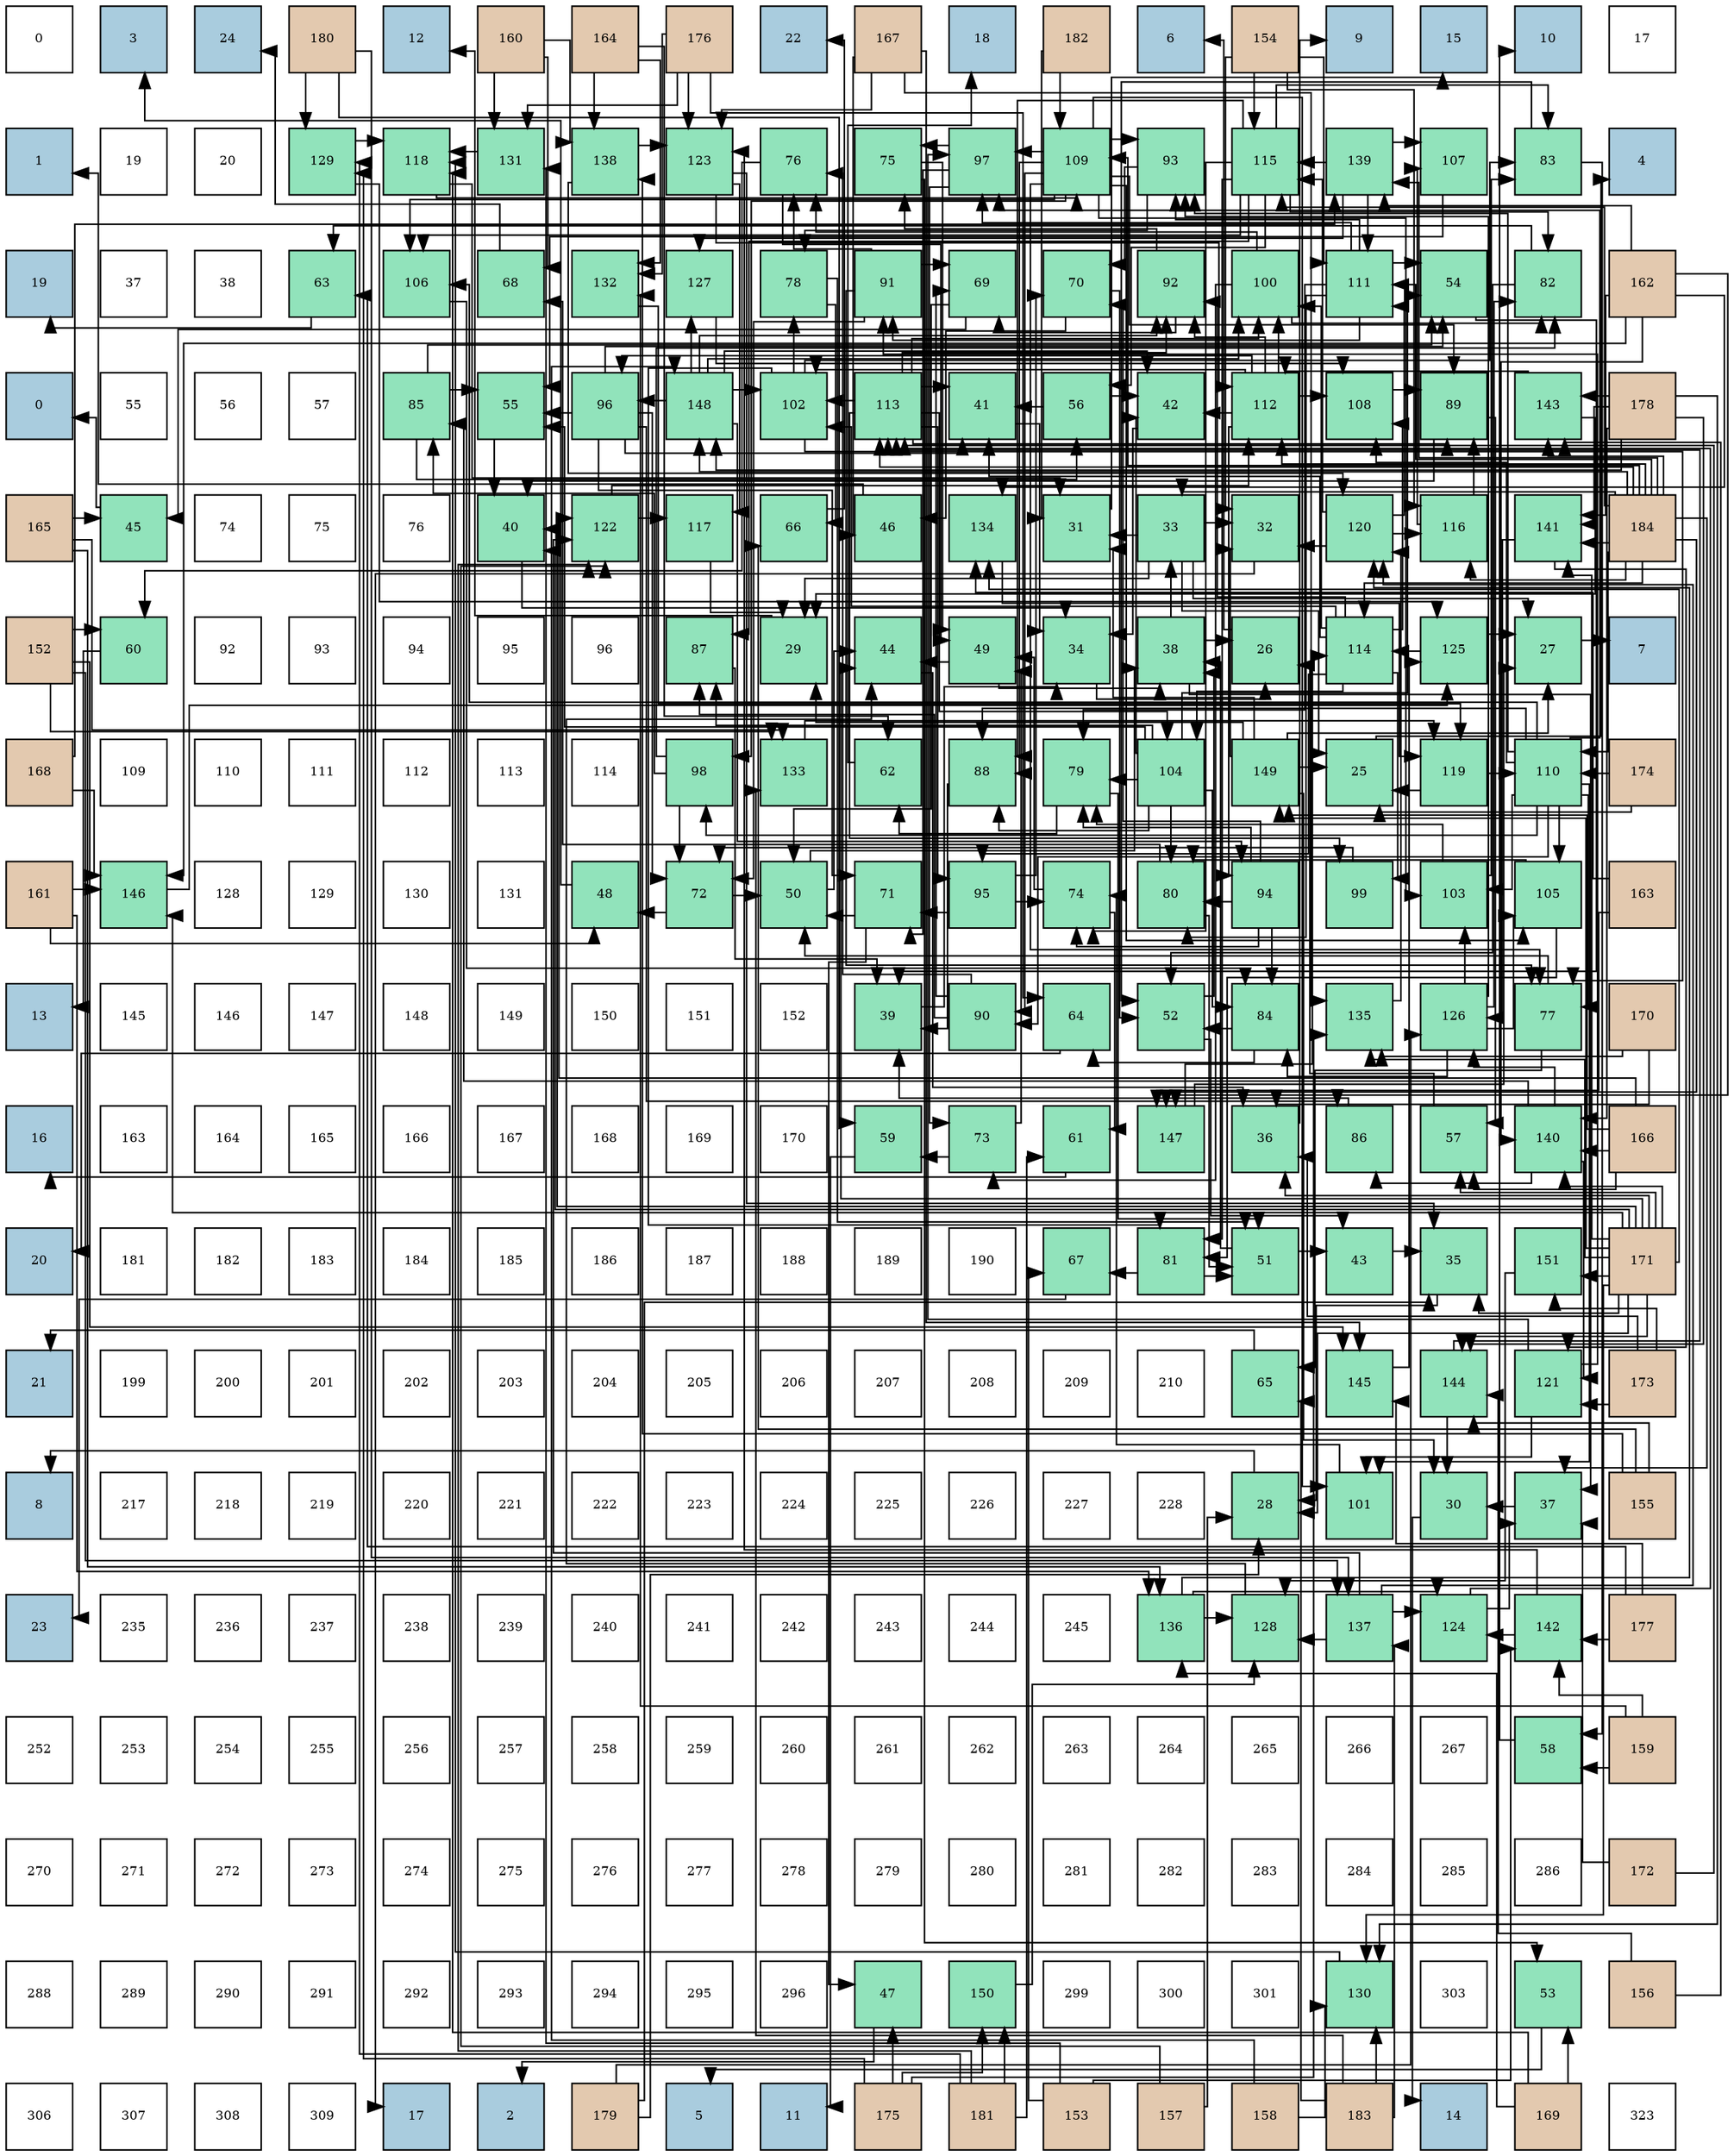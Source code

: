 digraph layout{
 rankdir=TB;
 splines=ortho;
 node [style=filled shape=square fixedsize=true width=0.6];
0[label="0", fontsize=8, fillcolor="#ffffff"];
1[label="3", fontsize=8, fillcolor="#a9ccde"];
2[label="24", fontsize=8, fillcolor="#a9ccde"];
3[label="180", fontsize=8, fillcolor="#e3c9af"];
4[label="12", fontsize=8, fillcolor="#a9ccde"];
5[label="160", fontsize=8, fillcolor="#e3c9af"];
6[label="164", fontsize=8, fillcolor="#e3c9af"];
7[label="176", fontsize=8, fillcolor="#e3c9af"];
8[label="22", fontsize=8, fillcolor="#a9ccde"];
9[label="167", fontsize=8, fillcolor="#e3c9af"];
10[label="18", fontsize=8, fillcolor="#a9ccde"];
11[label="182", fontsize=8, fillcolor="#e3c9af"];
12[label="6", fontsize=8, fillcolor="#a9ccde"];
13[label="154", fontsize=8, fillcolor="#e3c9af"];
14[label="9", fontsize=8, fillcolor="#a9ccde"];
15[label="15", fontsize=8, fillcolor="#a9ccde"];
16[label="10", fontsize=8, fillcolor="#a9ccde"];
17[label="17", fontsize=8, fillcolor="#ffffff"];
18[label="1", fontsize=8, fillcolor="#a9ccde"];
19[label="19", fontsize=8, fillcolor="#ffffff"];
20[label="20", fontsize=8, fillcolor="#ffffff"];
21[label="129", fontsize=8, fillcolor="#91e3bb"];
22[label="118", fontsize=8, fillcolor="#91e3bb"];
23[label="131", fontsize=8, fillcolor="#91e3bb"];
24[label="138", fontsize=8, fillcolor="#91e3bb"];
25[label="123", fontsize=8, fillcolor="#91e3bb"];
26[label="76", fontsize=8, fillcolor="#91e3bb"];
27[label="75", fontsize=8, fillcolor="#91e3bb"];
28[label="97", fontsize=8, fillcolor="#91e3bb"];
29[label="109", fontsize=8, fillcolor="#91e3bb"];
30[label="93", fontsize=8, fillcolor="#91e3bb"];
31[label="115", fontsize=8, fillcolor="#91e3bb"];
32[label="139", fontsize=8, fillcolor="#91e3bb"];
33[label="107", fontsize=8, fillcolor="#91e3bb"];
34[label="83", fontsize=8, fillcolor="#91e3bb"];
35[label="4", fontsize=8, fillcolor="#a9ccde"];
36[label="19", fontsize=8, fillcolor="#a9ccde"];
37[label="37", fontsize=8, fillcolor="#ffffff"];
38[label="38", fontsize=8, fillcolor="#ffffff"];
39[label="63", fontsize=8, fillcolor="#91e3bb"];
40[label="106", fontsize=8, fillcolor="#91e3bb"];
41[label="68", fontsize=8, fillcolor="#91e3bb"];
42[label="132", fontsize=8, fillcolor="#91e3bb"];
43[label="127", fontsize=8, fillcolor="#91e3bb"];
44[label="78", fontsize=8, fillcolor="#91e3bb"];
45[label="91", fontsize=8, fillcolor="#91e3bb"];
46[label="69", fontsize=8, fillcolor="#91e3bb"];
47[label="70", fontsize=8, fillcolor="#91e3bb"];
48[label="92", fontsize=8, fillcolor="#91e3bb"];
49[label="100", fontsize=8, fillcolor="#91e3bb"];
50[label="111", fontsize=8, fillcolor="#91e3bb"];
51[label="54", fontsize=8, fillcolor="#91e3bb"];
52[label="82", fontsize=8, fillcolor="#91e3bb"];
53[label="162", fontsize=8, fillcolor="#e3c9af"];
54[label="0", fontsize=8, fillcolor="#a9ccde"];
55[label="55", fontsize=8, fillcolor="#ffffff"];
56[label="56", fontsize=8, fillcolor="#ffffff"];
57[label="57", fontsize=8, fillcolor="#ffffff"];
58[label="85", fontsize=8, fillcolor="#91e3bb"];
59[label="55", fontsize=8, fillcolor="#91e3bb"];
60[label="96", fontsize=8, fillcolor="#91e3bb"];
61[label="148", fontsize=8, fillcolor="#91e3bb"];
62[label="102", fontsize=8, fillcolor="#91e3bb"];
63[label="113", fontsize=8, fillcolor="#91e3bb"];
64[label="41", fontsize=8, fillcolor="#91e3bb"];
65[label="56", fontsize=8, fillcolor="#91e3bb"];
66[label="42", fontsize=8, fillcolor="#91e3bb"];
67[label="112", fontsize=8, fillcolor="#91e3bb"];
68[label="108", fontsize=8, fillcolor="#91e3bb"];
69[label="89", fontsize=8, fillcolor="#91e3bb"];
70[label="143", fontsize=8, fillcolor="#91e3bb"];
71[label="178", fontsize=8, fillcolor="#e3c9af"];
72[label="165", fontsize=8, fillcolor="#e3c9af"];
73[label="45", fontsize=8, fillcolor="#91e3bb"];
74[label="74", fontsize=8, fillcolor="#ffffff"];
75[label="75", fontsize=8, fillcolor="#ffffff"];
76[label="76", fontsize=8, fillcolor="#ffffff"];
77[label="40", fontsize=8, fillcolor="#91e3bb"];
78[label="122", fontsize=8, fillcolor="#91e3bb"];
79[label="117", fontsize=8, fillcolor="#91e3bb"];
80[label="66", fontsize=8, fillcolor="#91e3bb"];
81[label="46", fontsize=8, fillcolor="#91e3bb"];
82[label="134", fontsize=8, fillcolor="#91e3bb"];
83[label="31", fontsize=8, fillcolor="#91e3bb"];
84[label="33", fontsize=8, fillcolor="#91e3bb"];
85[label="32", fontsize=8, fillcolor="#91e3bb"];
86[label="120", fontsize=8, fillcolor="#91e3bb"];
87[label="116", fontsize=8, fillcolor="#91e3bb"];
88[label="141", fontsize=8, fillcolor="#91e3bb"];
89[label="184", fontsize=8, fillcolor="#e3c9af"];
90[label="152", fontsize=8, fillcolor="#e3c9af"];
91[label="60", fontsize=8, fillcolor="#91e3bb"];
92[label="92", fontsize=8, fillcolor="#ffffff"];
93[label="93", fontsize=8, fillcolor="#ffffff"];
94[label="94", fontsize=8, fillcolor="#ffffff"];
95[label="95", fontsize=8, fillcolor="#ffffff"];
96[label="96", fontsize=8, fillcolor="#ffffff"];
97[label="87", fontsize=8, fillcolor="#91e3bb"];
98[label="29", fontsize=8, fillcolor="#91e3bb"];
99[label="44", fontsize=8, fillcolor="#91e3bb"];
100[label="49", fontsize=8, fillcolor="#91e3bb"];
101[label="34", fontsize=8, fillcolor="#91e3bb"];
102[label="38", fontsize=8, fillcolor="#91e3bb"];
103[label="26", fontsize=8, fillcolor="#91e3bb"];
104[label="114", fontsize=8, fillcolor="#91e3bb"];
105[label="125", fontsize=8, fillcolor="#91e3bb"];
106[label="27", fontsize=8, fillcolor="#91e3bb"];
107[label="7", fontsize=8, fillcolor="#a9ccde"];
108[label="168", fontsize=8, fillcolor="#e3c9af"];
109[label="109", fontsize=8, fillcolor="#ffffff"];
110[label="110", fontsize=8, fillcolor="#ffffff"];
111[label="111", fontsize=8, fillcolor="#ffffff"];
112[label="112", fontsize=8, fillcolor="#ffffff"];
113[label="113", fontsize=8, fillcolor="#ffffff"];
114[label="114", fontsize=8, fillcolor="#ffffff"];
115[label="98", fontsize=8, fillcolor="#91e3bb"];
116[label="133", fontsize=8, fillcolor="#91e3bb"];
117[label="62", fontsize=8, fillcolor="#91e3bb"];
118[label="88", fontsize=8, fillcolor="#91e3bb"];
119[label="79", fontsize=8, fillcolor="#91e3bb"];
120[label="104", fontsize=8, fillcolor="#91e3bb"];
121[label="149", fontsize=8, fillcolor="#91e3bb"];
122[label="25", fontsize=8, fillcolor="#91e3bb"];
123[label="119", fontsize=8, fillcolor="#91e3bb"];
124[label="110", fontsize=8, fillcolor="#91e3bb"];
125[label="174", fontsize=8, fillcolor="#e3c9af"];
126[label="161", fontsize=8, fillcolor="#e3c9af"];
127[label="146", fontsize=8, fillcolor="#91e3bb"];
128[label="128", fontsize=8, fillcolor="#ffffff"];
129[label="129", fontsize=8, fillcolor="#ffffff"];
130[label="130", fontsize=8, fillcolor="#ffffff"];
131[label="131", fontsize=8, fillcolor="#ffffff"];
132[label="48", fontsize=8, fillcolor="#91e3bb"];
133[label="72", fontsize=8, fillcolor="#91e3bb"];
134[label="50", fontsize=8, fillcolor="#91e3bb"];
135[label="71", fontsize=8, fillcolor="#91e3bb"];
136[label="95", fontsize=8, fillcolor="#91e3bb"];
137[label="74", fontsize=8, fillcolor="#91e3bb"];
138[label="80", fontsize=8, fillcolor="#91e3bb"];
139[label="94", fontsize=8, fillcolor="#91e3bb"];
140[label="99", fontsize=8, fillcolor="#91e3bb"];
141[label="103", fontsize=8, fillcolor="#91e3bb"];
142[label="105", fontsize=8, fillcolor="#91e3bb"];
143[label="163", fontsize=8, fillcolor="#e3c9af"];
144[label="13", fontsize=8, fillcolor="#a9ccde"];
145[label="145", fontsize=8, fillcolor="#ffffff"];
146[label="146", fontsize=8, fillcolor="#ffffff"];
147[label="147", fontsize=8, fillcolor="#ffffff"];
148[label="148", fontsize=8, fillcolor="#ffffff"];
149[label="149", fontsize=8, fillcolor="#ffffff"];
150[label="150", fontsize=8, fillcolor="#ffffff"];
151[label="151", fontsize=8, fillcolor="#ffffff"];
152[label="152", fontsize=8, fillcolor="#ffffff"];
153[label="39", fontsize=8, fillcolor="#91e3bb"];
154[label="90", fontsize=8, fillcolor="#91e3bb"];
155[label="64", fontsize=8, fillcolor="#91e3bb"];
156[label="52", fontsize=8, fillcolor="#91e3bb"];
157[label="84", fontsize=8, fillcolor="#91e3bb"];
158[label="135", fontsize=8, fillcolor="#91e3bb"];
159[label="126", fontsize=8, fillcolor="#91e3bb"];
160[label="77", fontsize=8, fillcolor="#91e3bb"];
161[label="170", fontsize=8, fillcolor="#e3c9af"];
162[label="16", fontsize=8, fillcolor="#a9ccde"];
163[label="163", fontsize=8, fillcolor="#ffffff"];
164[label="164", fontsize=8, fillcolor="#ffffff"];
165[label="165", fontsize=8, fillcolor="#ffffff"];
166[label="166", fontsize=8, fillcolor="#ffffff"];
167[label="167", fontsize=8, fillcolor="#ffffff"];
168[label="168", fontsize=8, fillcolor="#ffffff"];
169[label="169", fontsize=8, fillcolor="#ffffff"];
170[label="170", fontsize=8, fillcolor="#ffffff"];
171[label="59", fontsize=8, fillcolor="#91e3bb"];
172[label="73", fontsize=8, fillcolor="#91e3bb"];
173[label="61", fontsize=8, fillcolor="#91e3bb"];
174[label="147", fontsize=8, fillcolor="#91e3bb"];
175[label="36", fontsize=8, fillcolor="#91e3bb"];
176[label="86", fontsize=8, fillcolor="#91e3bb"];
177[label="57", fontsize=8, fillcolor="#91e3bb"];
178[label="140", fontsize=8, fillcolor="#91e3bb"];
179[label="166", fontsize=8, fillcolor="#e3c9af"];
180[label="20", fontsize=8, fillcolor="#a9ccde"];
181[label="181", fontsize=8, fillcolor="#ffffff"];
182[label="182", fontsize=8, fillcolor="#ffffff"];
183[label="183", fontsize=8, fillcolor="#ffffff"];
184[label="184", fontsize=8, fillcolor="#ffffff"];
185[label="185", fontsize=8, fillcolor="#ffffff"];
186[label="186", fontsize=8, fillcolor="#ffffff"];
187[label="187", fontsize=8, fillcolor="#ffffff"];
188[label="188", fontsize=8, fillcolor="#ffffff"];
189[label="189", fontsize=8, fillcolor="#ffffff"];
190[label="190", fontsize=8, fillcolor="#ffffff"];
191[label="67", fontsize=8, fillcolor="#91e3bb"];
192[label="81", fontsize=8, fillcolor="#91e3bb"];
193[label="51", fontsize=8, fillcolor="#91e3bb"];
194[label="43", fontsize=8, fillcolor="#91e3bb"];
195[label="35", fontsize=8, fillcolor="#91e3bb"];
196[label="151", fontsize=8, fillcolor="#91e3bb"];
197[label="171", fontsize=8, fillcolor="#e3c9af"];
198[label="21", fontsize=8, fillcolor="#a9ccde"];
199[label="199", fontsize=8, fillcolor="#ffffff"];
200[label="200", fontsize=8, fillcolor="#ffffff"];
201[label="201", fontsize=8, fillcolor="#ffffff"];
202[label="202", fontsize=8, fillcolor="#ffffff"];
203[label="203", fontsize=8, fillcolor="#ffffff"];
204[label="204", fontsize=8, fillcolor="#ffffff"];
205[label="205", fontsize=8, fillcolor="#ffffff"];
206[label="206", fontsize=8, fillcolor="#ffffff"];
207[label="207", fontsize=8, fillcolor="#ffffff"];
208[label="208", fontsize=8, fillcolor="#ffffff"];
209[label="209", fontsize=8, fillcolor="#ffffff"];
210[label="210", fontsize=8, fillcolor="#ffffff"];
211[label="65", fontsize=8, fillcolor="#91e3bb"];
212[label="145", fontsize=8, fillcolor="#91e3bb"];
213[label="144", fontsize=8, fillcolor="#91e3bb"];
214[label="121", fontsize=8, fillcolor="#91e3bb"];
215[label="173", fontsize=8, fillcolor="#e3c9af"];
216[label="8", fontsize=8, fillcolor="#a9ccde"];
217[label="217", fontsize=8, fillcolor="#ffffff"];
218[label="218", fontsize=8, fillcolor="#ffffff"];
219[label="219", fontsize=8, fillcolor="#ffffff"];
220[label="220", fontsize=8, fillcolor="#ffffff"];
221[label="221", fontsize=8, fillcolor="#ffffff"];
222[label="222", fontsize=8, fillcolor="#ffffff"];
223[label="223", fontsize=8, fillcolor="#ffffff"];
224[label="224", fontsize=8, fillcolor="#ffffff"];
225[label="225", fontsize=8, fillcolor="#ffffff"];
226[label="226", fontsize=8, fillcolor="#ffffff"];
227[label="227", fontsize=8, fillcolor="#ffffff"];
228[label="228", fontsize=8, fillcolor="#ffffff"];
229[label="28", fontsize=8, fillcolor="#91e3bb"];
230[label="101", fontsize=8, fillcolor="#91e3bb"];
231[label="30", fontsize=8, fillcolor="#91e3bb"];
232[label="37", fontsize=8, fillcolor="#91e3bb"];
233[label="155", fontsize=8, fillcolor="#e3c9af"];
234[label="23", fontsize=8, fillcolor="#a9ccde"];
235[label="235", fontsize=8, fillcolor="#ffffff"];
236[label="236", fontsize=8, fillcolor="#ffffff"];
237[label="237", fontsize=8, fillcolor="#ffffff"];
238[label="238", fontsize=8, fillcolor="#ffffff"];
239[label="239", fontsize=8, fillcolor="#ffffff"];
240[label="240", fontsize=8, fillcolor="#ffffff"];
241[label="241", fontsize=8, fillcolor="#ffffff"];
242[label="242", fontsize=8, fillcolor="#ffffff"];
243[label="243", fontsize=8, fillcolor="#ffffff"];
244[label="244", fontsize=8, fillcolor="#ffffff"];
245[label="245", fontsize=8, fillcolor="#ffffff"];
246[label="136", fontsize=8, fillcolor="#91e3bb"];
247[label="128", fontsize=8, fillcolor="#91e3bb"];
248[label="137", fontsize=8, fillcolor="#91e3bb"];
249[label="124", fontsize=8, fillcolor="#91e3bb"];
250[label="142", fontsize=8, fillcolor="#91e3bb"];
251[label="177", fontsize=8, fillcolor="#e3c9af"];
252[label="252", fontsize=8, fillcolor="#ffffff"];
253[label="253", fontsize=8, fillcolor="#ffffff"];
254[label="254", fontsize=8, fillcolor="#ffffff"];
255[label="255", fontsize=8, fillcolor="#ffffff"];
256[label="256", fontsize=8, fillcolor="#ffffff"];
257[label="257", fontsize=8, fillcolor="#ffffff"];
258[label="258", fontsize=8, fillcolor="#ffffff"];
259[label="259", fontsize=8, fillcolor="#ffffff"];
260[label="260", fontsize=8, fillcolor="#ffffff"];
261[label="261", fontsize=8, fillcolor="#ffffff"];
262[label="262", fontsize=8, fillcolor="#ffffff"];
263[label="263", fontsize=8, fillcolor="#ffffff"];
264[label="264", fontsize=8, fillcolor="#ffffff"];
265[label="265", fontsize=8, fillcolor="#ffffff"];
266[label="266", fontsize=8, fillcolor="#ffffff"];
267[label="267", fontsize=8, fillcolor="#ffffff"];
268[label="58", fontsize=8, fillcolor="#91e3bb"];
269[label="159", fontsize=8, fillcolor="#e3c9af"];
270[label="270", fontsize=8, fillcolor="#ffffff"];
271[label="271", fontsize=8, fillcolor="#ffffff"];
272[label="272", fontsize=8, fillcolor="#ffffff"];
273[label="273", fontsize=8, fillcolor="#ffffff"];
274[label="274", fontsize=8, fillcolor="#ffffff"];
275[label="275", fontsize=8, fillcolor="#ffffff"];
276[label="276", fontsize=8, fillcolor="#ffffff"];
277[label="277", fontsize=8, fillcolor="#ffffff"];
278[label="278", fontsize=8, fillcolor="#ffffff"];
279[label="279", fontsize=8, fillcolor="#ffffff"];
280[label="280", fontsize=8, fillcolor="#ffffff"];
281[label="281", fontsize=8, fillcolor="#ffffff"];
282[label="282", fontsize=8, fillcolor="#ffffff"];
283[label="283", fontsize=8, fillcolor="#ffffff"];
284[label="284", fontsize=8, fillcolor="#ffffff"];
285[label="285", fontsize=8, fillcolor="#ffffff"];
286[label="286", fontsize=8, fillcolor="#ffffff"];
287[label="172", fontsize=8, fillcolor="#e3c9af"];
288[label="288", fontsize=8, fillcolor="#ffffff"];
289[label="289", fontsize=8, fillcolor="#ffffff"];
290[label="290", fontsize=8, fillcolor="#ffffff"];
291[label="291", fontsize=8, fillcolor="#ffffff"];
292[label="292", fontsize=8, fillcolor="#ffffff"];
293[label="293", fontsize=8, fillcolor="#ffffff"];
294[label="294", fontsize=8, fillcolor="#ffffff"];
295[label="295", fontsize=8, fillcolor="#ffffff"];
296[label="296", fontsize=8, fillcolor="#ffffff"];
297[label="47", fontsize=8, fillcolor="#91e3bb"];
298[label="150", fontsize=8, fillcolor="#91e3bb"];
299[label="299", fontsize=8, fillcolor="#ffffff"];
300[label="300", fontsize=8, fillcolor="#ffffff"];
301[label="301", fontsize=8, fillcolor="#ffffff"];
302[label="130", fontsize=8, fillcolor="#91e3bb"];
303[label="303", fontsize=8, fillcolor="#ffffff"];
304[label="53", fontsize=8, fillcolor="#91e3bb"];
305[label="156", fontsize=8, fillcolor="#e3c9af"];
306[label="306", fontsize=8, fillcolor="#ffffff"];
307[label="307", fontsize=8, fillcolor="#ffffff"];
308[label="308", fontsize=8, fillcolor="#ffffff"];
309[label="309", fontsize=8, fillcolor="#ffffff"];
310[label="17", fontsize=8, fillcolor="#a9ccde"];
311[label="2", fontsize=8, fillcolor="#a9ccde"];
312[label="179", fontsize=8, fillcolor="#e3c9af"];
313[label="5", fontsize=8, fillcolor="#a9ccde"];
314[label="11", fontsize=8, fillcolor="#a9ccde"];
315[label="175", fontsize=8, fillcolor="#e3c9af"];
316[label="181", fontsize=8, fillcolor="#e3c9af"];
317[label="153", fontsize=8, fillcolor="#e3c9af"];
318[label="157", fontsize=8, fillcolor="#e3c9af"];
319[label="158", fontsize=8, fillcolor="#e3c9af"];
320[label="183", fontsize=8, fillcolor="#e3c9af"];
321[label="14", fontsize=8, fillcolor="#a9ccde"];
322[label="169", fontsize=8, fillcolor="#e3c9af"];
323[label="323", fontsize=8, fillcolor="#ffffff"];
edge [constraint=false, style=vis];122 -> 35;
103 -> 12;
106 -> 107;
229 -> 216;
98 -> 4;
231 -> 321;
83 -> 15;
85 -> 310;
84 -> 122;
84 -> 106;
84 -> 98;
84 -> 83;
84 -> 85;
101 -> 103;
195 -> 229;
175 -> 14;
232 -> 231;
102 -> 103;
102 -> 84;
102 -> 232;
153 -> 101;
77 -> 101;
64 -> 101;
66 -> 101;
194 -> 195;
99 -> 175;
73 -> 54;
81 -> 18;
297 -> 311;
132 -> 1;
100 -> 102;
100 -> 99;
134 -> 102;
134 -> 99;
193 -> 102;
193 -> 194;
156 -> 102;
156 -> 194;
304 -> 313;
51 -> 153;
59 -> 77;
65 -> 64;
65 -> 66;
177 -> 103;
268 -> 16;
171 -> 314;
91 -> 144;
173 -> 162;
117 -> 10;
39 -> 36;
155 -> 180;
211 -> 198;
80 -> 8;
191 -> 234;
41 -> 2;
46 -> 73;
46 -> 134;
47 -> 81;
47 -> 156;
135 -> 297;
135 -> 134;
133 -> 132;
133 -> 134;
172 -> 100;
172 -> 171;
137 -> 100;
137 -> 173;
27 -> 100;
27 -> 304;
26 -> 100;
26 -> 91;
160 -> 134;
160 -> 211;
44 -> 193;
44 -> 80;
119 -> 193;
119 -> 117;
138 -> 193;
138 -> 41;
192 -> 193;
192 -> 191;
52 -> 156;
52 -> 39;
34 -> 156;
34 -> 268;
157 -> 156;
157 -> 155;
58 -> 51;
58 -> 59;
58 -> 65;
176 -> 153;
97 -> 153;
118 -> 153;
69 -> 77;
69 -> 177;
154 -> 46;
154 -> 26;
154 -> 97;
45 -> 46;
45 -> 133;
45 -> 26;
45 -> 160;
48 -> 46;
48 -> 27;
30 -> 47;
30 -> 44;
139 -> 47;
139 -> 137;
139 -> 119;
139 -> 138;
139 -> 157;
136 -> 47;
136 -> 135;
136 -> 137;
60 -> 64;
60 -> 51;
60 -> 59;
60 -> 135;
60 -> 133;
60 -> 176;
28 -> 135;
28 -> 172;
28 -> 27;
115 -> 133;
115 -> 52;
115 -> 58;
140 -> 133;
49 -> 172;
49 -> 26;
49 -> 52;
230 -> 137;
62 -> 160;
62 -> 44;
62 -> 192;
62 -> 34;
141 -> 119;
141 -> 34;
120 -> 66;
120 -> 51;
120 -> 59;
120 -> 119;
120 -> 138;
120 -> 157;
120 -> 97;
120 -> 118;
142 -> 138;
142 -> 192;
40 -> 157;
33 -> 59;
68 -> 69;
29 -> 160;
29 -> 118;
29 -> 69;
29 -> 154;
29 -> 30;
29 -> 28;
29 -> 115;
29 -> 230;
29 -> 141;
29 -> 142;
29 -> 40;
124 -> 160;
124 -> 118;
124 -> 154;
124 -> 30;
124 -> 28;
124 -> 115;
124 -> 230;
124 -> 141;
124 -> 142;
124 -> 40;
124 -> 68;
50 -> 51;
50 -> 119;
50 -> 138;
50 -> 45;
50 -> 30;
50 -> 28;
67 -> 66;
67 -> 48;
67 -> 139;
67 -> 60;
67 -> 49;
67 -> 62;
67 -> 68;
63 -> 64;
63 -> 69;
63 -> 48;
63 -> 136;
63 -> 140;
63 -> 49;
63 -> 62;
63 -> 120;
104 -> 64;
104 -> 48;
104 -> 136;
104 -> 140;
104 -> 49;
104 -> 62;
104 -> 120;
104 -> 68;
31 -> 65;
31 -> 137;
31 -> 192;
31 -> 52;
31 -> 34;
31 -> 97;
31 -> 118;
31 -> 40;
87 -> 69;
87 -> 33;
79 -> 98;
22 -> 83;
22 -> 29;
123 -> 122;
123 -> 124;
86 -> 85;
86 -> 50;
86 -> 31;
86 -> 87;
214 -> 45;
214 -> 28;
214 -> 230;
78 -> 67;
78 -> 79;
25 -> 195;
25 -> 67;
25 -> 79;
249 -> 232;
249 -> 63;
105 -> 106;
105 -> 104;
159 -> 52;
159 -> 157;
159 -> 30;
159 -> 141;
159 -> 142;
43 -> 68;
247 -> 99;
21 -> 22;
21 -> 105;
302 -> 22;
23 -> 22;
42 -> 123;
116 -> 123;
82 -> 123;
158 -> 86;
246 -> 86;
246 -> 249;
246 -> 247;
248 -> 86;
248 -> 78;
248 -> 249;
248 -> 247;
24 -> 86;
24 -> 25;
32 -> 33;
32 -> 50;
32 -> 31;
32 -> 43;
178 -> 58;
178 -> 176;
178 -> 214;
178 -> 159;
88 -> 214;
88 -> 159;
250 -> 25;
250 -> 249;
70 -> 98;
70 -> 67;
213 -> 231;
213 -> 63;
212 -> 105;
127 -> 105;
174 -> 106;
174 -> 104;
61 -> 66;
61 -> 48;
61 -> 139;
61 -> 60;
61 -> 49;
61 -> 62;
61 -> 43;
121 -> 122;
121 -> 106;
121 -> 98;
121 -> 231;
121 -> 83;
121 -> 85;
298 -> 247;
196 -> 247;
90 -> 91;
90 -> 116;
90 -> 248;
90 -> 212;
317 -> 191;
317 -> 23;
317 -> 250;
13 -> 85;
13 -> 50;
13 -> 31;
13 -> 87;
233 -> 80;
233 -> 24;
233 -> 213;
305 -> 70;
305 -> 213;
318 -> 229;
318 -> 78;
319 -> 302;
319 -> 61;
269 -> 268;
269 -> 42;
269 -> 250;
5 -> 41;
5 -> 23;
5 -> 24;
126 -> 132;
126 -> 246;
126 -> 127;
53 -> 82;
53 -> 32;
53 -> 178;
53 -> 88;
53 -> 127;
53 -> 174;
143 -> 82;
143 -> 174;
6 -> 117;
6 -> 42;
6 -> 24;
72 -> 73;
72 -> 116;
72 -> 246;
179 -> 77;
179 -> 177;
179 -> 178;
179 -> 121;
9 -> 81;
9 -> 25;
9 -> 158;
9 -> 212;
108 -> 32;
108 -> 127;
322 -> 304;
322 -> 22;
322 -> 246;
161 -> 175;
161 -> 158;
197 -> 229;
197 -> 195;
197 -> 175;
197 -> 77;
197 -> 99;
197 -> 177;
197 -> 78;
197 -> 302;
197 -> 82;
197 -> 158;
197 -> 178;
197 -> 88;
197 -> 213;
197 -> 127;
197 -> 121;
197 -> 196;
287 -> 232;
287 -> 63;
215 -> 175;
215 -> 214;
215 -> 196;
125 -> 122;
125 -> 124;
315 -> 297;
315 -> 21;
315 -> 158;
315 -> 298;
7 -> 155;
7 -> 25;
7 -> 23;
7 -> 42;
251 -> 39;
251 -> 250;
251 -> 212;
71 -> 302;
71 -> 178;
71 -> 88;
71 -> 70;
71 -> 213;
71 -> 61;
312 -> 229;
312 -> 195;
312 -> 159;
3 -> 171;
3 -> 21;
3 -> 248;
316 -> 173;
316 -> 78;
316 -> 21;
316 -> 298;
11 -> 83;
11 -> 29;
320 -> 211;
320 -> 302;
320 -> 116;
320 -> 248;
89 -> 84;
89 -> 232;
89 -> 29;
89 -> 124;
89 -> 50;
89 -> 67;
89 -> 63;
89 -> 104;
89 -> 31;
89 -> 87;
89 -> 32;
89 -> 88;
89 -> 70;
89 -> 174;
89 -> 61;
edge [constraint=true, style=invis];
0 -> 18 -> 36 -> 54 -> 72 -> 90 -> 108 -> 126 -> 144 -> 162 -> 180 -> 198 -> 216 -> 234 -> 252 -> 270 -> 288 -> 306;
1 -> 19 -> 37 -> 55 -> 73 -> 91 -> 109 -> 127 -> 145 -> 163 -> 181 -> 199 -> 217 -> 235 -> 253 -> 271 -> 289 -> 307;
2 -> 20 -> 38 -> 56 -> 74 -> 92 -> 110 -> 128 -> 146 -> 164 -> 182 -> 200 -> 218 -> 236 -> 254 -> 272 -> 290 -> 308;
3 -> 21 -> 39 -> 57 -> 75 -> 93 -> 111 -> 129 -> 147 -> 165 -> 183 -> 201 -> 219 -> 237 -> 255 -> 273 -> 291 -> 309;
4 -> 22 -> 40 -> 58 -> 76 -> 94 -> 112 -> 130 -> 148 -> 166 -> 184 -> 202 -> 220 -> 238 -> 256 -> 274 -> 292 -> 310;
5 -> 23 -> 41 -> 59 -> 77 -> 95 -> 113 -> 131 -> 149 -> 167 -> 185 -> 203 -> 221 -> 239 -> 257 -> 275 -> 293 -> 311;
6 -> 24 -> 42 -> 60 -> 78 -> 96 -> 114 -> 132 -> 150 -> 168 -> 186 -> 204 -> 222 -> 240 -> 258 -> 276 -> 294 -> 312;
7 -> 25 -> 43 -> 61 -> 79 -> 97 -> 115 -> 133 -> 151 -> 169 -> 187 -> 205 -> 223 -> 241 -> 259 -> 277 -> 295 -> 313;
8 -> 26 -> 44 -> 62 -> 80 -> 98 -> 116 -> 134 -> 152 -> 170 -> 188 -> 206 -> 224 -> 242 -> 260 -> 278 -> 296 -> 314;
9 -> 27 -> 45 -> 63 -> 81 -> 99 -> 117 -> 135 -> 153 -> 171 -> 189 -> 207 -> 225 -> 243 -> 261 -> 279 -> 297 -> 315;
10 -> 28 -> 46 -> 64 -> 82 -> 100 -> 118 -> 136 -> 154 -> 172 -> 190 -> 208 -> 226 -> 244 -> 262 -> 280 -> 298 -> 316;
11 -> 29 -> 47 -> 65 -> 83 -> 101 -> 119 -> 137 -> 155 -> 173 -> 191 -> 209 -> 227 -> 245 -> 263 -> 281 -> 299 -> 317;
12 -> 30 -> 48 -> 66 -> 84 -> 102 -> 120 -> 138 -> 156 -> 174 -> 192 -> 210 -> 228 -> 246 -> 264 -> 282 -> 300 -> 318;
13 -> 31 -> 49 -> 67 -> 85 -> 103 -> 121 -> 139 -> 157 -> 175 -> 193 -> 211 -> 229 -> 247 -> 265 -> 283 -> 301 -> 319;
14 -> 32 -> 50 -> 68 -> 86 -> 104 -> 122 -> 140 -> 158 -> 176 -> 194 -> 212 -> 230 -> 248 -> 266 -> 284 -> 302 -> 320;
15 -> 33 -> 51 -> 69 -> 87 -> 105 -> 123 -> 141 -> 159 -> 177 -> 195 -> 213 -> 231 -> 249 -> 267 -> 285 -> 303 -> 321;
16 -> 34 -> 52 -> 70 -> 88 -> 106 -> 124 -> 142 -> 160 -> 178 -> 196 -> 214 -> 232 -> 250 -> 268 -> 286 -> 304 -> 322;
17 -> 35 -> 53 -> 71 -> 89 -> 107 -> 125 -> 143 -> 161 -> 179 -> 197 -> 215 -> 233 -> 251 -> 269 -> 287 -> 305 -> 323;
rank = same {0 -> 1 -> 2 -> 3 -> 4 -> 5 -> 6 -> 7 -> 8 -> 9 -> 10 -> 11 -> 12 -> 13 -> 14 -> 15 -> 16 -> 17};
rank = same {18 -> 19 -> 20 -> 21 -> 22 -> 23 -> 24 -> 25 -> 26 -> 27 -> 28 -> 29 -> 30 -> 31 -> 32 -> 33 -> 34 -> 35};
rank = same {36 -> 37 -> 38 -> 39 -> 40 -> 41 -> 42 -> 43 -> 44 -> 45 -> 46 -> 47 -> 48 -> 49 -> 50 -> 51 -> 52 -> 53};
rank = same {54 -> 55 -> 56 -> 57 -> 58 -> 59 -> 60 -> 61 -> 62 -> 63 -> 64 -> 65 -> 66 -> 67 -> 68 -> 69 -> 70 -> 71};
rank = same {72 -> 73 -> 74 -> 75 -> 76 -> 77 -> 78 -> 79 -> 80 -> 81 -> 82 -> 83 -> 84 -> 85 -> 86 -> 87 -> 88 -> 89};
rank = same {90 -> 91 -> 92 -> 93 -> 94 -> 95 -> 96 -> 97 -> 98 -> 99 -> 100 -> 101 -> 102 -> 103 -> 104 -> 105 -> 106 -> 107};
rank = same {108 -> 109 -> 110 -> 111 -> 112 -> 113 -> 114 -> 115 -> 116 -> 117 -> 118 -> 119 -> 120 -> 121 -> 122 -> 123 -> 124 -> 125};
rank = same {126 -> 127 -> 128 -> 129 -> 130 -> 131 -> 132 -> 133 -> 134 -> 135 -> 136 -> 137 -> 138 -> 139 -> 140 -> 141 -> 142 -> 143};
rank = same {144 -> 145 -> 146 -> 147 -> 148 -> 149 -> 150 -> 151 -> 152 -> 153 -> 154 -> 155 -> 156 -> 157 -> 158 -> 159 -> 160 -> 161};
rank = same {162 -> 163 -> 164 -> 165 -> 166 -> 167 -> 168 -> 169 -> 170 -> 171 -> 172 -> 173 -> 174 -> 175 -> 176 -> 177 -> 178 -> 179};
rank = same {180 -> 181 -> 182 -> 183 -> 184 -> 185 -> 186 -> 187 -> 188 -> 189 -> 190 -> 191 -> 192 -> 193 -> 194 -> 195 -> 196 -> 197};
rank = same {198 -> 199 -> 200 -> 201 -> 202 -> 203 -> 204 -> 205 -> 206 -> 207 -> 208 -> 209 -> 210 -> 211 -> 212 -> 213 -> 214 -> 215};
rank = same {216 -> 217 -> 218 -> 219 -> 220 -> 221 -> 222 -> 223 -> 224 -> 225 -> 226 -> 227 -> 228 -> 229 -> 230 -> 231 -> 232 -> 233};
rank = same {234 -> 235 -> 236 -> 237 -> 238 -> 239 -> 240 -> 241 -> 242 -> 243 -> 244 -> 245 -> 246 -> 247 -> 248 -> 249 -> 250 -> 251};
rank = same {252 -> 253 -> 254 -> 255 -> 256 -> 257 -> 258 -> 259 -> 260 -> 261 -> 262 -> 263 -> 264 -> 265 -> 266 -> 267 -> 268 -> 269};
rank = same {270 -> 271 -> 272 -> 273 -> 274 -> 275 -> 276 -> 277 -> 278 -> 279 -> 280 -> 281 -> 282 -> 283 -> 284 -> 285 -> 286 -> 287};
rank = same {288 -> 289 -> 290 -> 291 -> 292 -> 293 -> 294 -> 295 -> 296 -> 297 -> 298 -> 299 -> 300 -> 301 -> 302 -> 303 -> 304 -> 305};
rank = same {306 -> 307 -> 308 -> 309 -> 310 -> 311 -> 312 -> 313 -> 314 -> 315 -> 316 -> 317 -> 318 -> 319 -> 320 -> 321 -> 322 -> 323};
}